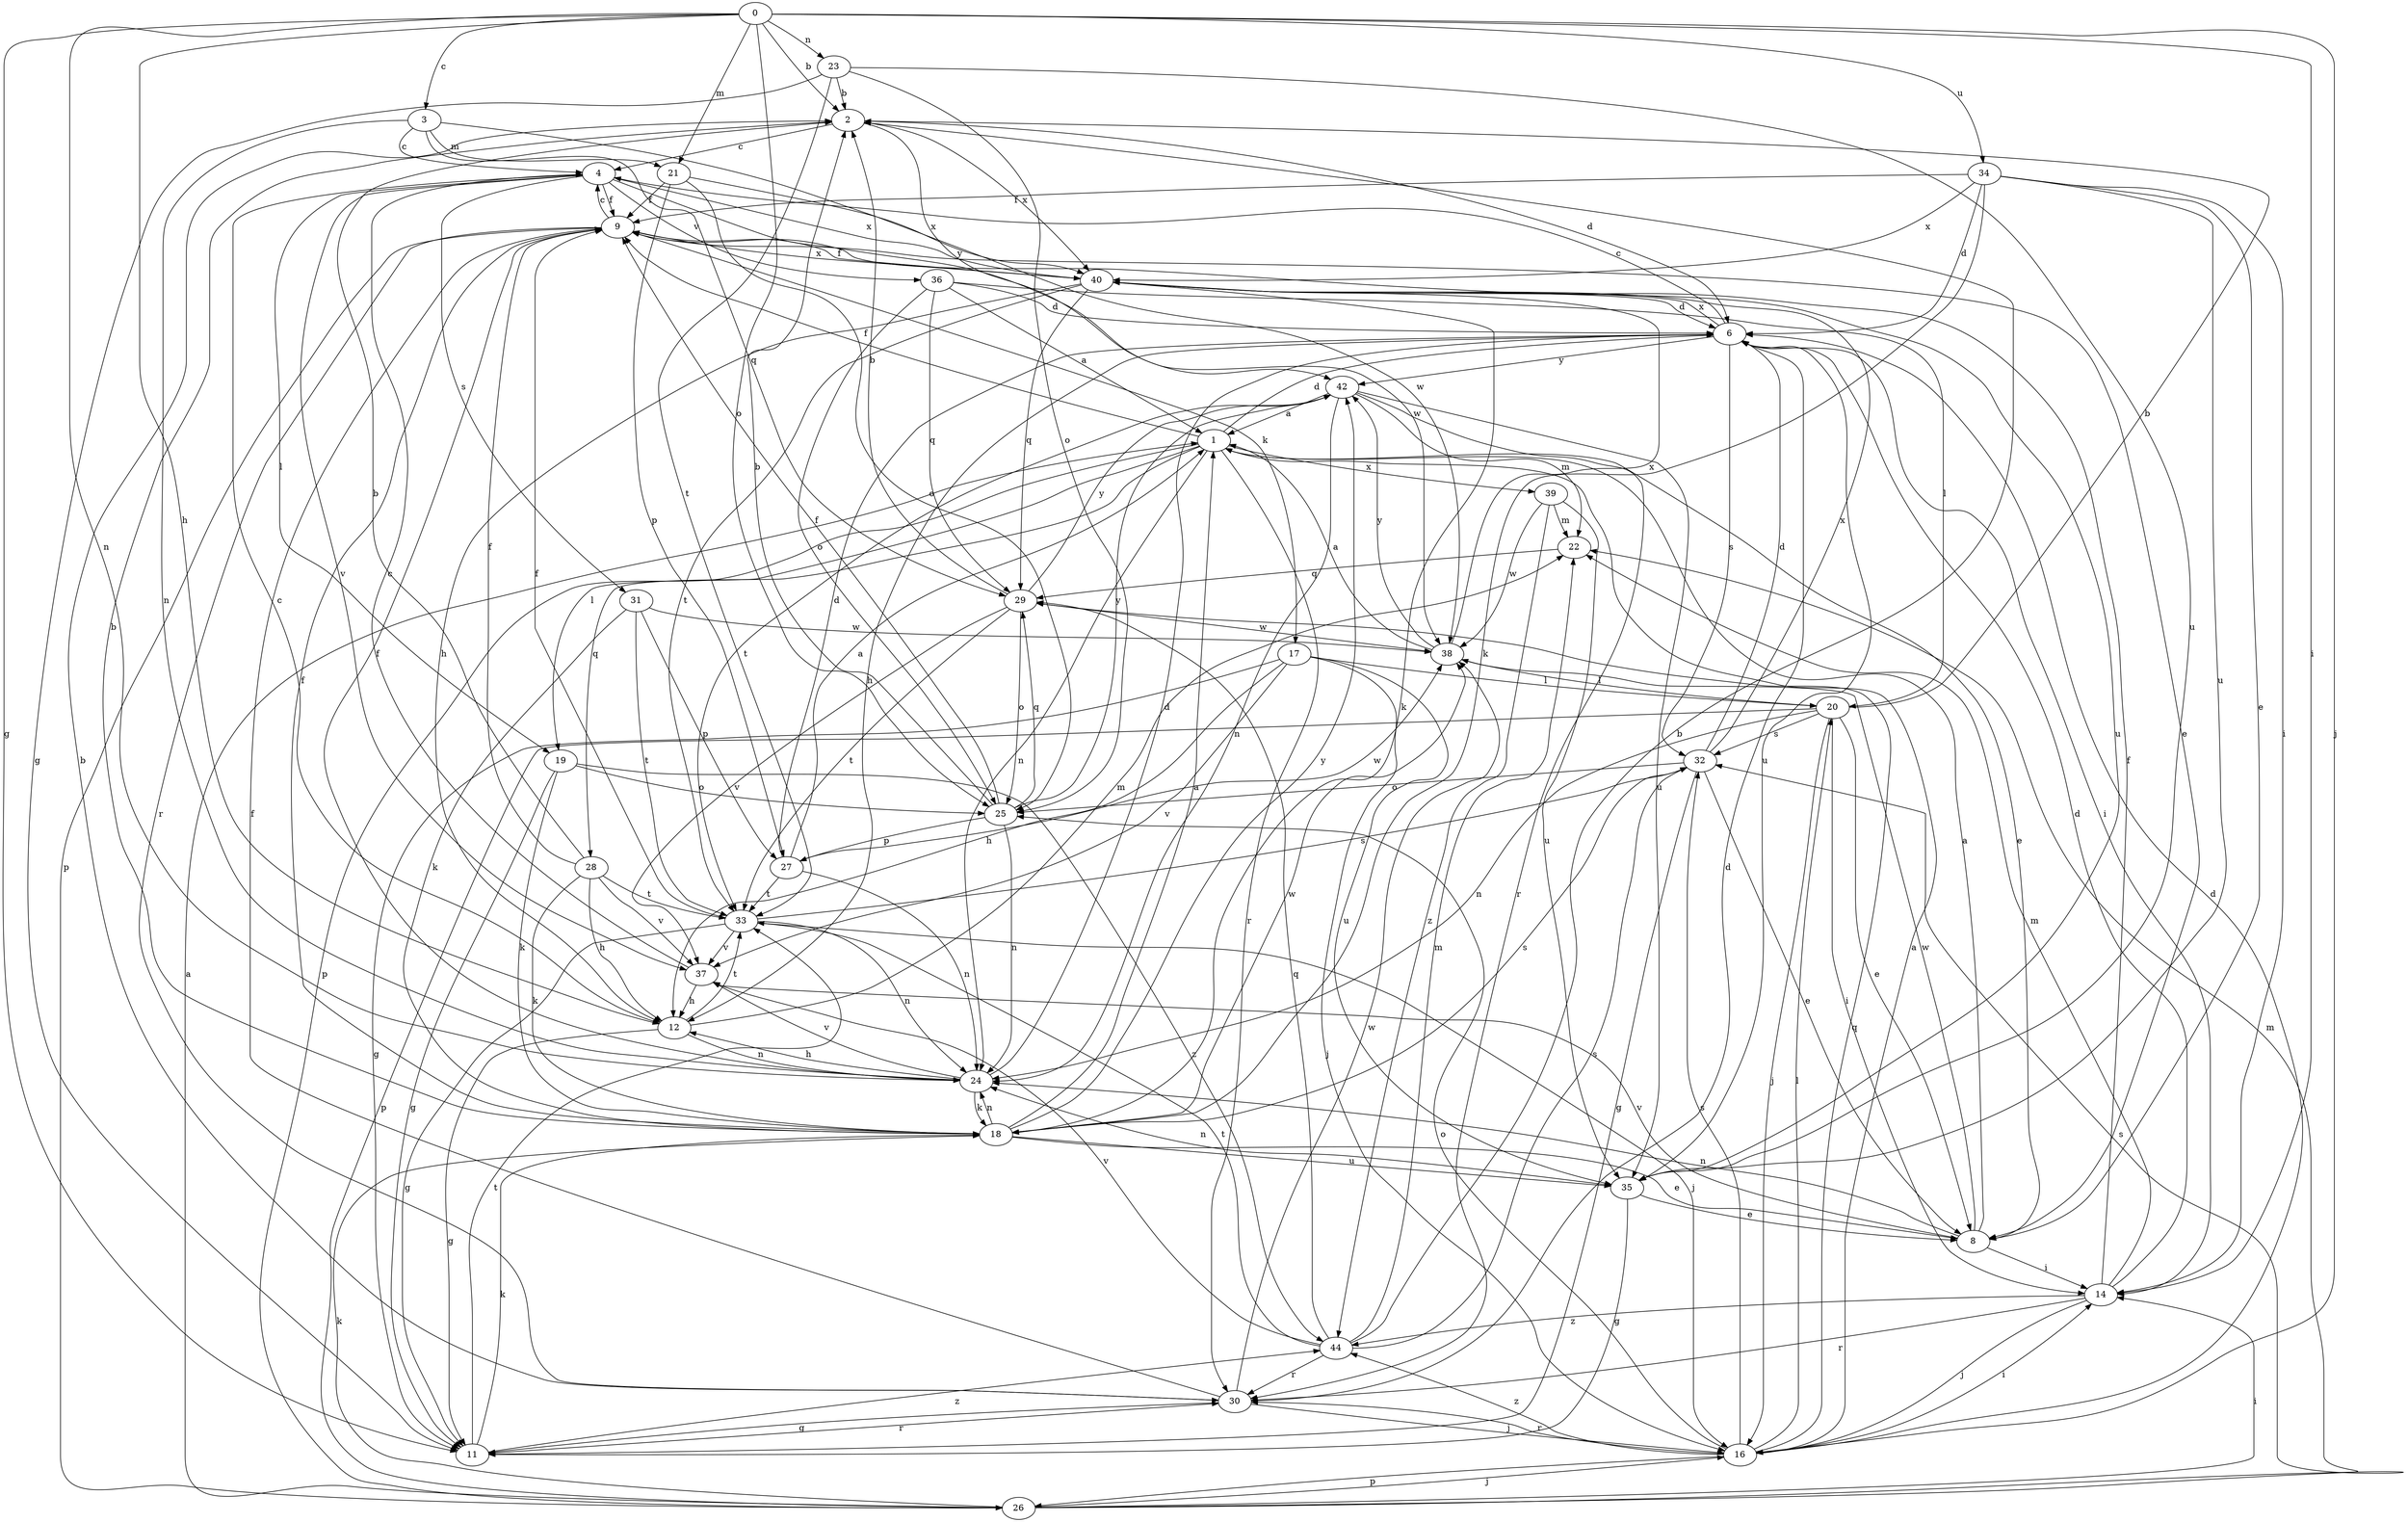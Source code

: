 strict digraph  {
0;
1;
2;
3;
4;
6;
8;
9;
11;
12;
14;
16;
17;
18;
19;
20;
21;
22;
23;
24;
25;
26;
27;
28;
29;
30;
31;
32;
33;
34;
35;
36;
37;
38;
39;
40;
42;
44;
0 -> 2  [label=b];
0 -> 3  [label=c];
0 -> 11  [label=g];
0 -> 12  [label=h];
0 -> 14  [label=i];
0 -> 16  [label=j];
0 -> 21  [label=m];
0 -> 23  [label=n];
0 -> 24  [label=n];
0 -> 25  [label=o];
0 -> 34  [label=u];
1 -> 6  [label=d];
1 -> 8  [label=e];
1 -> 9  [label=f];
1 -> 19  [label=l];
1 -> 24  [label=n];
1 -> 26  [label=p];
1 -> 28  [label=q];
1 -> 30  [label=r];
1 -> 39  [label=x];
2 -> 4  [label=c];
2 -> 6  [label=d];
2 -> 40  [label=x];
2 -> 42  [label=y];
3 -> 4  [label=c];
3 -> 21  [label=m];
3 -> 24  [label=n];
3 -> 29  [label=q];
3 -> 38  [label=w];
4 -> 9  [label=f];
4 -> 19  [label=l];
4 -> 31  [label=s];
4 -> 36  [label=v];
4 -> 37  [label=v];
4 -> 38  [label=w];
4 -> 40  [label=x];
6 -> 4  [label=c];
6 -> 12  [label=h];
6 -> 14  [label=i];
6 -> 32  [label=s];
6 -> 35  [label=u];
6 -> 40  [label=x];
6 -> 42  [label=y];
8 -> 1  [label=a];
8 -> 14  [label=i];
8 -> 24  [label=n];
8 -> 37  [label=v];
8 -> 38  [label=w];
9 -> 4  [label=c];
9 -> 8  [label=e];
9 -> 17  [label=k];
9 -> 26  [label=p];
9 -> 30  [label=r];
9 -> 40  [label=x];
11 -> 18  [label=k];
11 -> 30  [label=r];
11 -> 33  [label=t];
11 -> 44  [label=z];
12 -> 4  [label=c];
12 -> 11  [label=g];
12 -> 22  [label=m];
12 -> 24  [label=n];
12 -> 33  [label=t];
14 -> 6  [label=d];
14 -> 9  [label=f];
14 -> 16  [label=j];
14 -> 22  [label=m];
14 -> 30  [label=r];
14 -> 44  [label=z];
16 -> 1  [label=a];
16 -> 6  [label=d];
16 -> 14  [label=i];
16 -> 20  [label=l];
16 -> 25  [label=o];
16 -> 26  [label=p];
16 -> 29  [label=q];
16 -> 30  [label=r];
16 -> 32  [label=s];
16 -> 44  [label=z];
17 -> 11  [label=g];
17 -> 12  [label=h];
17 -> 16  [label=j];
17 -> 20  [label=l];
17 -> 35  [label=u];
17 -> 37  [label=v];
18 -> 1  [label=a];
18 -> 2  [label=b];
18 -> 8  [label=e];
18 -> 9  [label=f];
18 -> 24  [label=n];
18 -> 32  [label=s];
18 -> 35  [label=u];
18 -> 38  [label=w];
18 -> 42  [label=y];
19 -> 11  [label=g];
19 -> 18  [label=k];
19 -> 25  [label=o];
19 -> 44  [label=z];
20 -> 2  [label=b];
20 -> 8  [label=e];
20 -> 14  [label=i];
20 -> 16  [label=j];
20 -> 24  [label=n];
20 -> 26  [label=p];
20 -> 32  [label=s];
21 -> 9  [label=f];
21 -> 25  [label=o];
21 -> 27  [label=p];
21 -> 40  [label=x];
22 -> 29  [label=q];
23 -> 2  [label=b];
23 -> 11  [label=g];
23 -> 25  [label=o];
23 -> 33  [label=t];
23 -> 35  [label=u];
24 -> 6  [label=d];
24 -> 9  [label=f];
24 -> 12  [label=h];
24 -> 18  [label=k];
24 -> 37  [label=v];
25 -> 2  [label=b];
25 -> 9  [label=f];
25 -> 24  [label=n];
25 -> 27  [label=p];
25 -> 29  [label=q];
25 -> 42  [label=y];
26 -> 1  [label=a];
26 -> 14  [label=i];
26 -> 16  [label=j];
26 -> 18  [label=k];
26 -> 22  [label=m];
26 -> 32  [label=s];
27 -> 1  [label=a];
27 -> 6  [label=d];
27 -> 24  [label=n];
27 -> 33  [label=t];
27 -> 38  [label=w];
28 -> 2  [label=b];
28 -> 9  [label=f];
28 -> 12  [label=h];
28 -> 18  [label=k];
28 -> 33  [label=t];
28 -> 37  [label=v];
29 -> 2  [label=b];
29 -> 25  [label=o];
29 -> 33  [label=t];
29 -> 37  [label=v];
29 -> 38  [label=w];
29 -> 42  [label=y];
30 -> 2  [label=b];
30 -> 6  [label=d];
30 -> 9  [label=f];
30 -> 11  [label=g];
30 -> 16  [label=j];
30 -> 38  [label=w];
31 -> 18  [label=k];
31 -> 27  [label=p];
31 -> 33  [label=t];
31 -> 38  [label=w];
32 -> 6  [label=d];
32 -> 8  [label=e];
32 -> 11  [label=g];
32 -> 25  [label=o];
32 -> 40  [label=x];
33 -> 9  [label=f];
33 -> 11  [label=g];
33 -> 16  [label=j];
33 -> 24  [label=n];
33 -> 32  [label=s];
33 -> 37  [label=v];
34 -> 6  [label=d];
34 -> 8  [label=e];
34 -> 9  [label=f];
34 -> 14  [label=i];
34 -> 18  [label=k];
34 -> 35  [label=u];
34 -> 40  [label=x];
35 -> 8  [label=e];
35 -> 11  [label=g];
35 -> 24  [label=n];
36 -> 1  [label=a];
36 -> 6  [label=d];
36 -> 20  [label=l];
36 -> 25  [label=o];
36 -> 29  [label=q];
37 -> 4  [label=c];
37 -> 12  [label=h];
38 -> 1  [label=a];
38 -> 20  [label=l];
38 -> 40  [label=x];
38 -> 42  [label=y];
39 -> 22  [label=m];
39 -> 35  [label=u];
39 -> 38  [label=w];
39 -> 44  [label=z];
40 -> 6  [label=d];
40 -> 9  [label=f];
40 -> 12  [label=h];
40 -> 18  [label=k];
40 -> 29  [label=q];
40 -> 33  [label=t];
40 -> 35  [label=u];
42 -> 1  [label=a];
42 -> 22  [label=m];
42 -> 24  [label=n];
42 -> 30  [label=r];
42 -> 33  [label=t];
42 -> 35  [label=u];
44 -> 2  [label=b];
44 -> 22  [label=m];
44 -> 29  [label=q];
44 -> 30  [label=r];
44 -> 32  [label=s];
44 -> 33  [label=t];
44 -> 37  [label=v];
}
